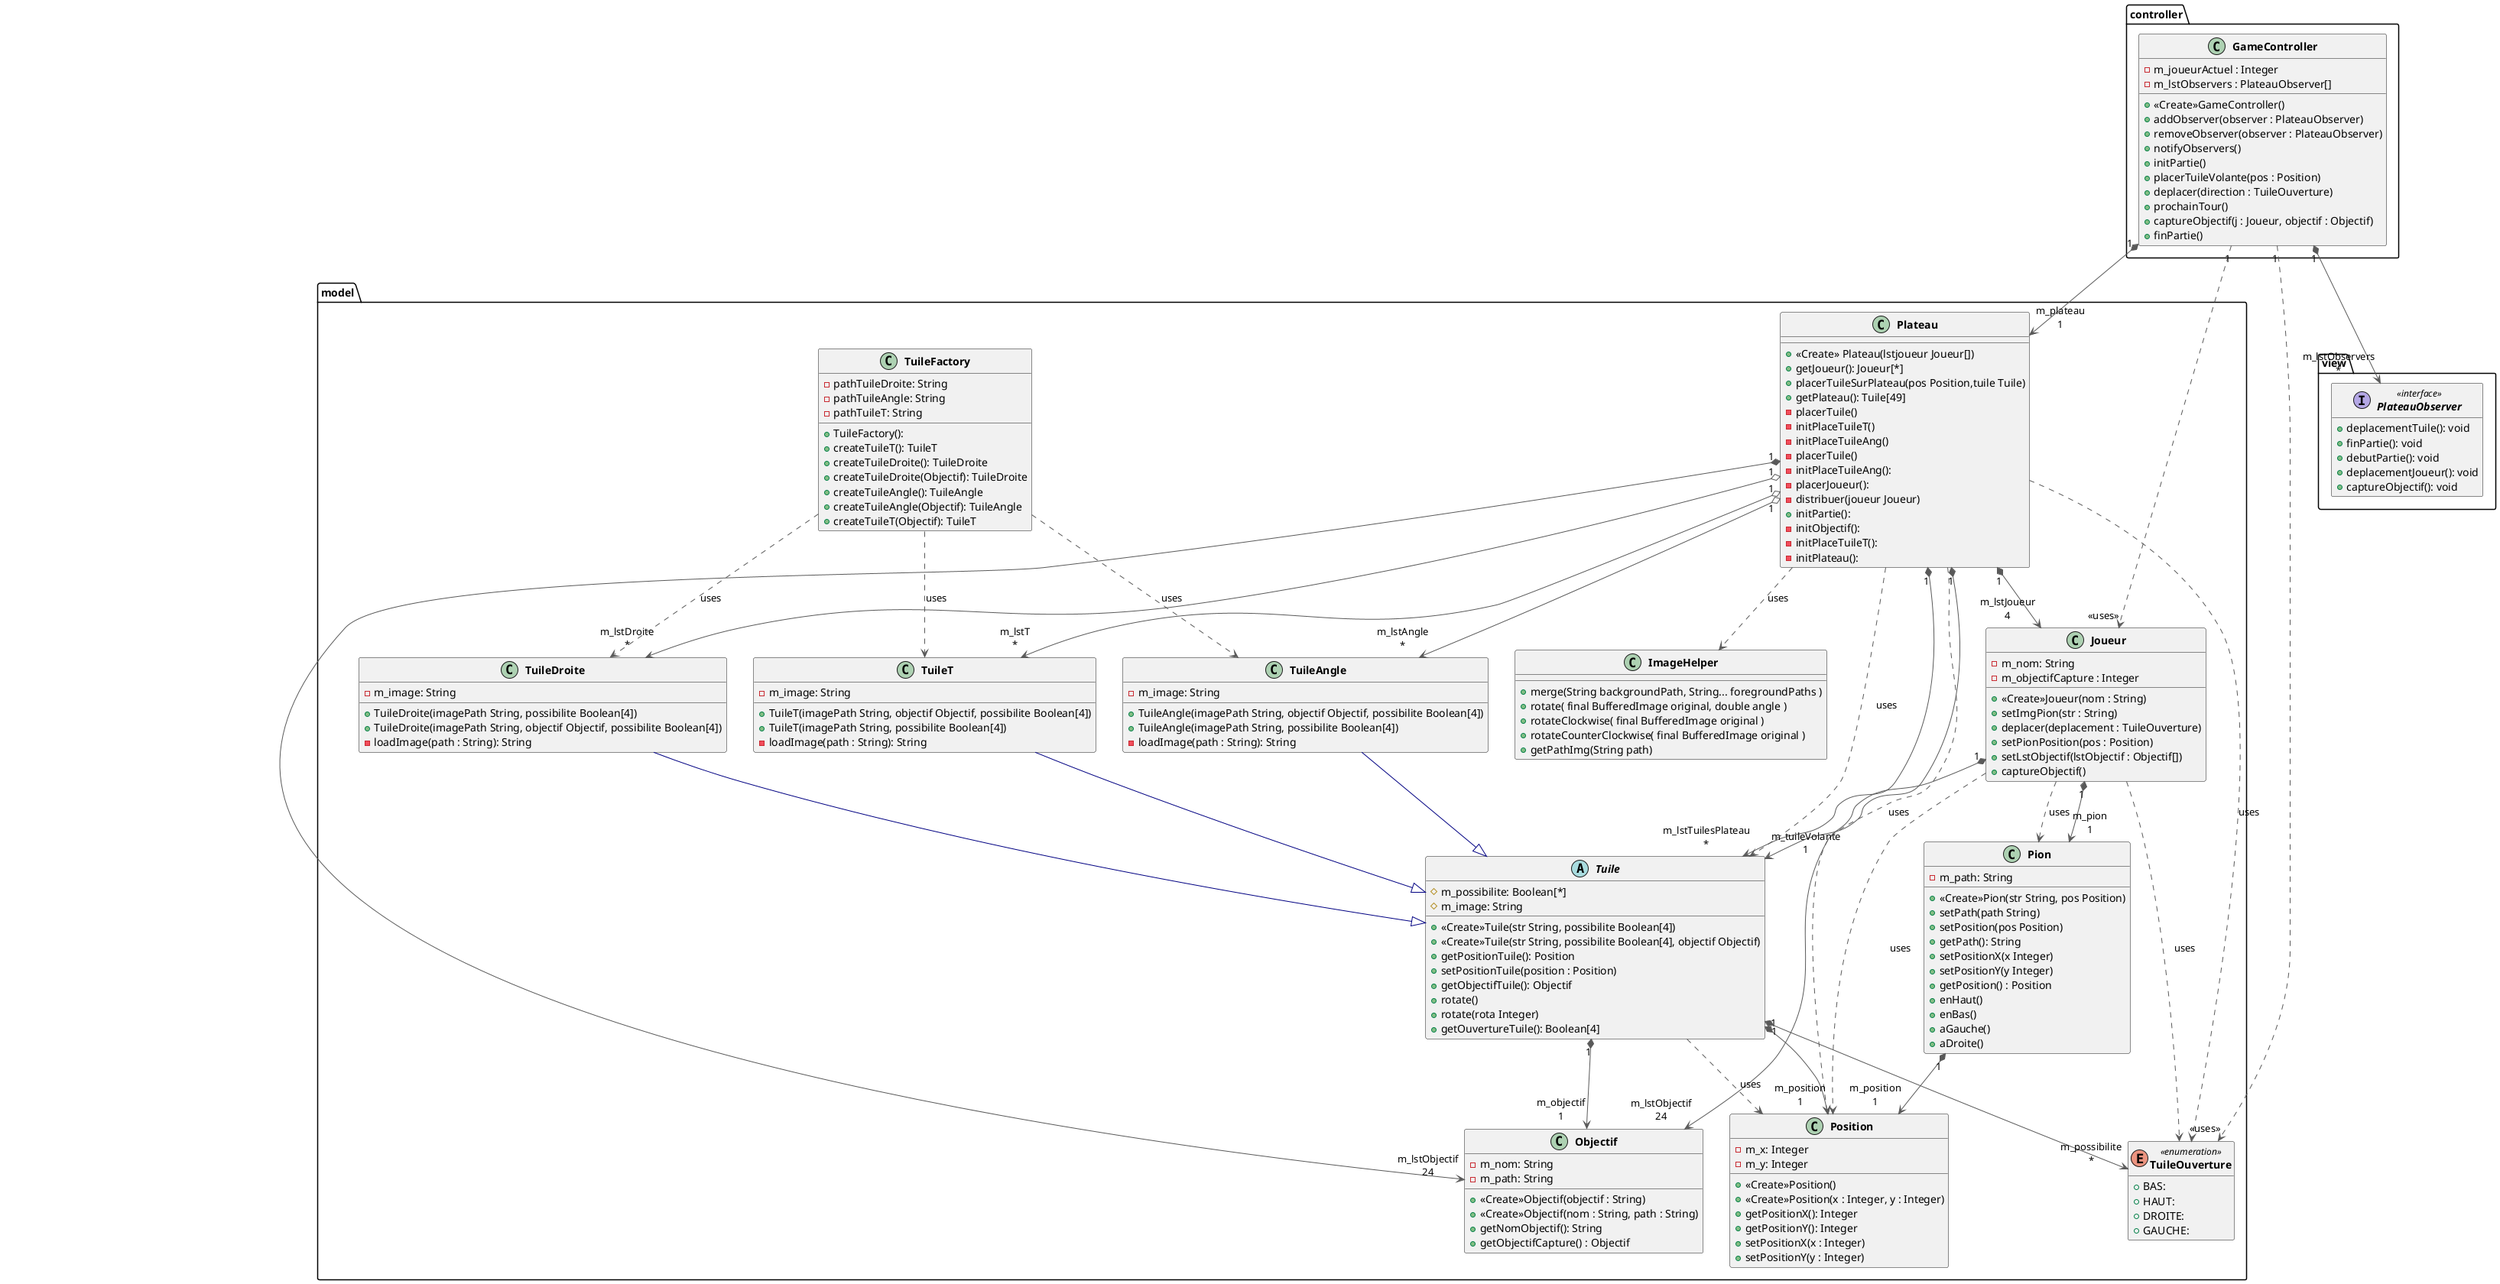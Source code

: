 @startuml
skinparam classFontStyle Bold
hide enum methods
hide interface attributes


package controller{
    class GameController {
    /'Permet de garder la trace du joueur qui joue afin de déplacer le curseur dans
    la liste de joueurs'/
    - m_joueurActuel : Integer
    - m_lstObservers : PlateauObserver[]
    + <<Create>>GameController()
    + addObserver(observer : PlateauObserver)
    + removeObserver(observer : PlateauObserver)
    + notifyObservers()
    + initPartie()
    + placerTuileVolante(pos : Position)
    + deplacer(direction : TuileOuverture)
    + prochainTour()
    + captureObjectif(j : Joueur, objectif : Objectif)
    + finPartie()
    }
}
package model{

    class Joueur {
    - m_nom: String
    - m_objectifCapture : Integer

    + <<Create>>Joueur(nom : String)
    + setImgPion(str : String)
    + deplacer(deplacement : TuileOuverture)
    + setPionPosition(pos : Position)
    + setLstObjectif(lstObjectif : Objectif[])
    + captureObjectif()

    }

    class Objectif {
      - m_nom: String
      - m_path: String
      + <<Create>>Objectif(objectif : String)
      + <<Create>>Objectif(nom : String, path : String)
      + getNomObjectif(): String
      + getObjectifCapture() : Objectif
    }
    class Pion {
      +<<Create>>Pion(str String, pos Position)
      - m_path: String
      + setPath(path String)
      + setPosition(pos Position)
      + getPath(): String
      + setPositionX(x Integer)
      + setPositionY(y Integer)
      + getPosition() : Position
      + enHaut()
      + enBas()
      + aGauche()
      + aDroite()

    }
    class Plateau {
      +<<Create>> Plateau(lstjoueur Joueur[])
      + getJoueur(): Joueur[*]
      + placerTuileSurPlateau(pos Position,tuile Tuile)
      + getPlateau(): Tuile[49]
      - placerTuile()
      - initPlaceTuileT()
      - initPlaceTuileAng()
      - placerTuile()
      - initPlaceTuileAng():
      - placerJoueur():
      - distribuer(joueur Joueur)
      + initPartie():
      - initObjectif():
      - initPlaceTuileT():
      - initPlateau():
    }

    class Position {
      +<<Create>>Position()
      + <<Create>>Position(x : Integer, y : Integer)
      - m_x: Integer
      - m_y: Integer
      + getPositionX(): Integer
      + getPositionY(): Integer
      + setPositionX(x : Integer)
      + setPositionY(y : Integer)
    }
    abstract Tuile {
      + <<Create>>Tuile(str String, possibilite Boolean[4])
      + <<Create>>Tuile(str String, possibilite Boolean[4], objectif Objectif)
      # m_possibilite: Boolean[*]
      # m_image: String
      + getPositionTuile(): Position
      + setPositionTuile(position : Position)
      + getObjectifTuile(): Objectif
      + rotate()
      + rotate(rota Integer)
      + getOuvertureTuile(): Boolean[4]
    }
    class TuileAngle {
      + TuileAngle(imagePath String, objectif Objectif, possibilite Boolean[4])
      + TuileAngle(imagePath String, possibilite Boolean[4])
      - m_image: String
      - loadImage(path : String): String
    }
    class TuileDroite {
      + TuileDroite(imagePath String, possibilite Boolean[4])
      + TuileDroite(imagePath String, objectif Objectif, possibilite Boolean[4])
      - m_image: String
      - loadImage(path : String): String
    }
    class TuileFactory {
      + TuileFactory():
      - pathTuileDroite: String
      - pathTuileAngle: String
      - pathTuileT: String
      + createTuileT(): TuileT
      + createTuileDroite(): TuileDroite
      + createTuileDroite(Objectif): TuileDroite
      + createTuileAngle(): TuileAngle
      + createTuileAngle(Objectif): TuileAngle
      + createTuileT(Objectif): TuileT
    }
    enum TuileOuverture << enumeration >> {
      + TuileOuverture():
      + BAS:
      + HAUT:
      + DROITE:
      + GAUCHE:
    }
    class TuileT {
      + TuileT(imagePath String, objectif Objectif, possibilite Boolean[4])
      + TuileT(imagePath String, possibilite Boolean[4])
      - m_image: String
      - loadImage(path : String): String
    }
    class ImageHelper{
      + merge(String backgroundPath, String... foregroundPaths )
      + rotate( final BufferedImage original, double angle )
      + rotateClockwise( final BufferedImage original )
      + rotateCounterClockwise( final BufferedImage original )
      + getPathImg(String path)

    }
}
package view{
    interface PlateauObserver << interface >> {
      + deplacementTuile(): void
      + finPartie(): void
      + debutPartie(): void
      + deplacementJoueur(): void
      + captureObjectif(): void
    }
}


GameController  "1" *-[#595959,plain]-> "m_lstObservers\n*" PlateauObserver
GameController  "1" *-[#595959,plain]-> "m_plateau\n1" Plateau
GameController "1" -[#595959,dashed]-> "«uses»" Joueur
GameController "1" -[#595959,dashed]-> "«uses»" TuileOuverture
Joueur          "1" *-[#595959,plain]-> "m_lstObjectif\n24" Objectif
Joueur          "1" *-[#595959,plain]-> "m_pion\n1" Pion
Joueur           -[#595959,dashed]->  Pion            : "«uses»"
Joueur           -[#595959,dashed]->  Position        : "«uses»"
Joueur   -[#595959,dashed]->  TuileOuverture          : "«uses»"
Pion            "1" *-[#595959,plain]-> "m_position\n1" Position

Plateau         "1" *-[#595959,plain]-> "m_lstJoueur\n4" Joueur
Plateau         "1" *-[#595959,plain]-> "m_lstTuilesPlateau\n*" Tuile
Plateau         "1" o-[#595959,plain]-> "m_lstT\n*" TuileT
Plateau         "1" o-[#595959,plain]-> "m_lstAngle\n*" TuileAngle
Plateau         "1" o-[#595959,plain]-> "m_lstDroite\n*" TuileDroite
Plateau          "1" *-[#595959,plain]-> "m_tuileVolante\n1"  Tuile
Plateau          "1" *-[#595959,plain]-> "m_lstObjectif\n24" Objectif
Plateau           -[#595959,dashed]->  Tuile           : "«uses»"
Plateau           -[#595959,dashed]->  Position       : "«uses»"
Plateau           -[#595959,dashed]->  ImageHelper    : "«uses»"
Plateau           -[#595959,dashed]->  TuileOuverture : "«uses»"

Tuile           "1" *-[#595959,plain]-> "m_objectif\n1" Objectif
Tuile           "1" *-[#595959,plain]-> "m_position\n1" Position
Tuile           "1" *-[#595959,plain]-> "m_possibilite\n*" TuileOuverture
Tuile           -[#595959,dashed]->  Position        : "«uses»"

TuileAngle       -[#000082,plain]-^  Tuile

TuileDroite      -[#000082,plain]-^  Tuile
TuileFactory     -[#595959,dashed]->  TuileAngle      : "«uses»"
TuileFactory     -[#595959,dashed]->  TuileDroite     : "«uses»"
TuileFactory     -[#595959,dashed]->  TuileT          : "«uses»"

TuileT           -[#000082,plain]-^  Tuile

@enduml
